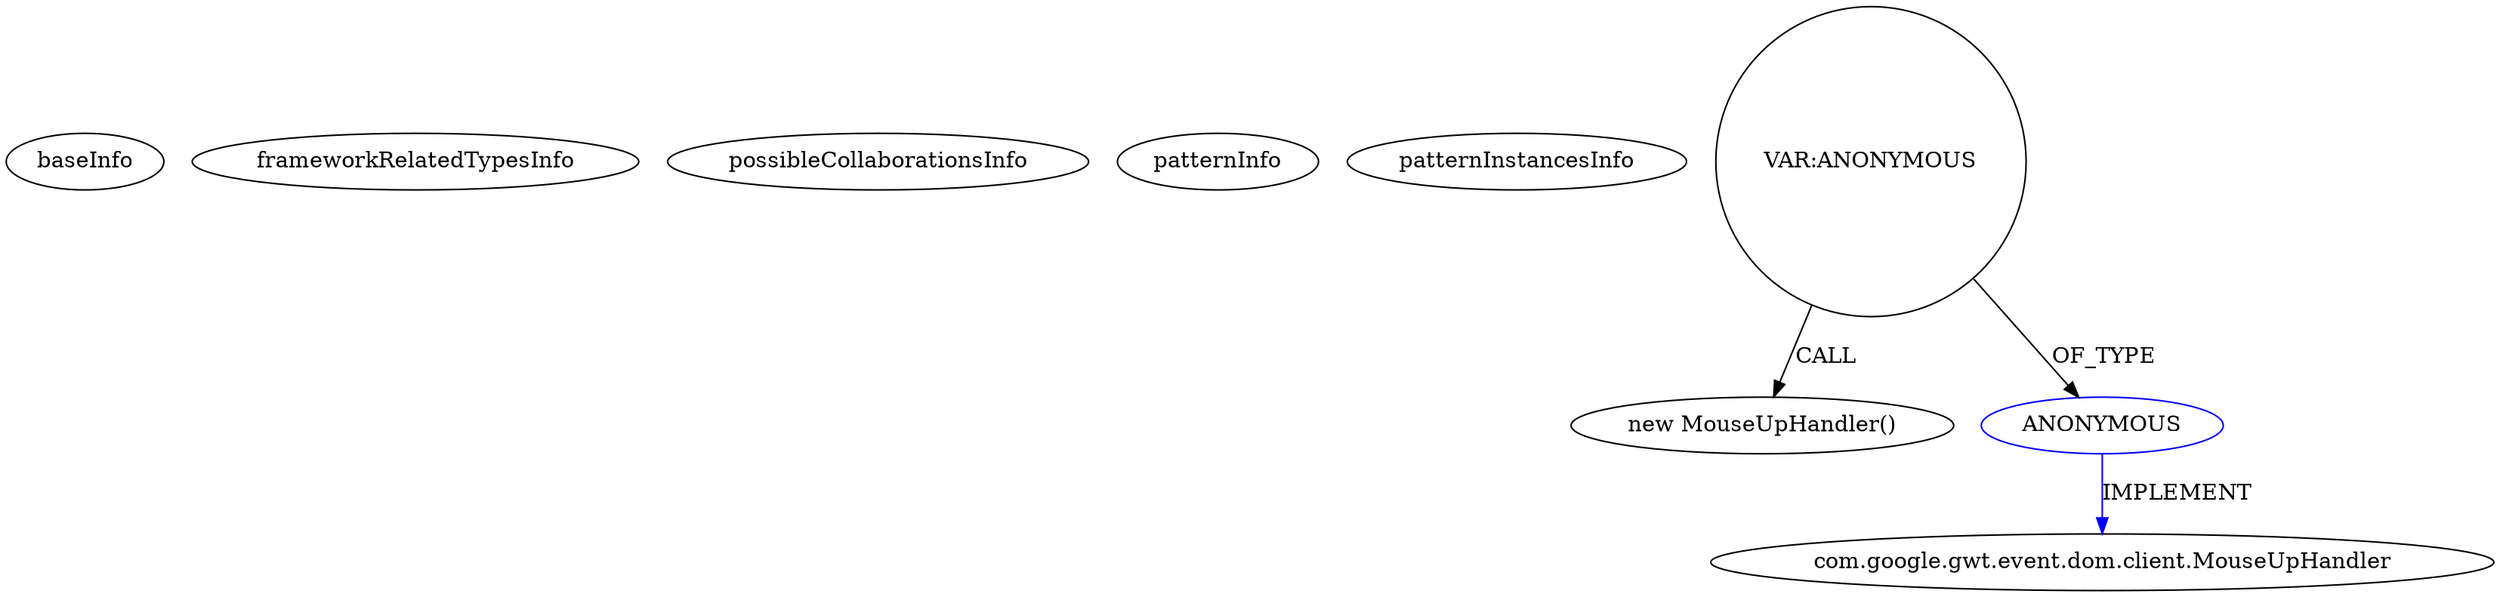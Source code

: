 digraph {
baseInfo[graphId=1983,category="pattern",isAnonymous=false,possibleRelation=false]
frameworkRelatedTypesInfo[]
possibleCollaborationsInfo[]
patternInfo[frequency=2.0,patternRootClient=null]
patternInstancesInfo[0="akjava-GWT-Hangouts~/akjava-GWT-Hangouts/GWT-Hangouts-master/apps/easyoverlay/src/com/akjava/gwt/hangout/easyoverlay/client/EasyOverlay.java~EasyOverlay~492",1="skavish-collaborative-paint~/skavish-collaborative-paint/collaborative-paint-master/src/com/acme/collpaint/client/page/CollPaintView.java~CollPaintView~4493"]
301[label="new MouseUpHandler()",vertexType="CONSTRUCTOR_CALL",isFrameworkType=false]
302[label="VAR:ANONYMOUS",vertexType="VARIABLE_EXPRESION",isFrameworkType=false,shape=circle]
303[label="ANONYMOUS",vertexType="REFERENCE_ANONYMOUS_DECLARATION",isFrameworkType=false,color=blue]
304[label="com.google.gwt.event.dom.client.MouseUpHandler",vertexType="FRAMEWORK_INTERFACE_TYPE",isFrameworkType=false]
303->304[label="IMPLEMENT",color=blue]
302->301[label="CALL"]
302->303[label="OF_TYPE"]
}
